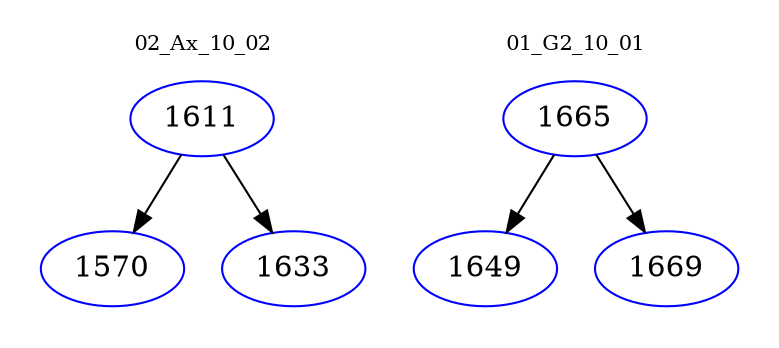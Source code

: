 digraph{
subgraph cluster_0 {
color = white
label = "02_Ax_10_02";
fontsize=10;
T0_1611 [label="1611", color="blue"]
T0_1611 -> T0_1570 [color="black"]
T0_1570 [label="1570", color="blue"]
T0_1611 -> T0_1633 [color="black"]
T0_1633 [label="1633", color="blue"]
}
subgraph cluster_1 {
color = white
label = "01_G2_10_01";
fontsize=10;
T1_1665 [label="1665", color="blue"]
T1_1665 -> T1_1649 [color="black"]
T1_1649 [label="1649", color="blue"]
T1_1665 -> T1_1669 [color="black"]
T1_1669 [label="1669", color="blue"]
}
}

